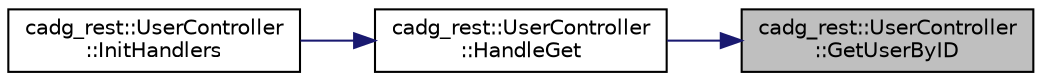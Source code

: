 digraph "cadg_rest::UserController::GetUserByID"
{
 // LATEX_PDF_SIZE
  edge [fontname="Helvetica",fontsize="10",labelfontname="Helvetica",labelfontsize="10"];
  node [fontname="Helvetica",fontsize="10",shape=record];
  rankdir="RL";
  Node8 [label="cadg_rest::UserController\l::GetUserByID",height=0.2,width=0.4,color="black", fillcolor="grey75", style="filled", fontcolor="black",tooltip="Returns an existing user with the specified ID."];
  Node8 -> Node9 [dir="back",color="midnightblue",fontsize="10",style="solid",fontname="Helvetica"];
  Node9 [label="cadg_rest::UserController\l::HandleGet",height=0.2,width=0.4,color="black", fillcolor="white", style="filled",URL="$classcadg__rest_1_1_user_controller.html#ae31aee8fecf0d1f7d0ba70c0e62da54d",tooltip="Returns the requested user(s)."];
  Node9 -> Node10 [dir="back",color="midnightblue",fontsize="10",style="solid",fontname="Helvetica"];
  Node10 [label="cadg_rest::UserController\l::InitHandlers",height=0.2,width=0.4,color="black", fillcolor="white", style="filled",URL="$classcadg__rest_1_1_user_controller.html#a213210b1e1f8f7417133f3290fbb9b67",tooltip="Initializes listeners and binds methods to proper handlers."];
}
